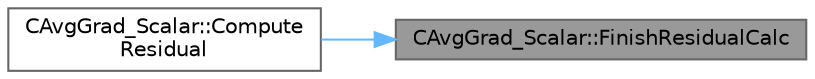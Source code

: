 digraph "CAvgGrad_Scalar::FinishResidualCalc"
{
 // LATEX_PDF_SIZE
  bgcolor="transparent";
  edge [fontname=Helvetica,fontsize=10,labelfontname=Helvetica,labelfontsize=10];
  node [fontname=Helvetica,fontsize=10,shape=box,height=0.2,width=0.4];
  rankdir="RL";
  Node1 [id="Node000001",label="CAvgGrad_Scalar::FinishResidualCalc",height=0.2,width=0.4,color="gray40", fillcolor="grey60", style="filled", fontcolor="black",tooltip="Model-specific steps in the ComputeResidual method, derived classes should compute the Flux and Jacob..."];
  Node1 -> Node2 [id="edge1_Node000001_Node000002",dir="back",color="steelblue1",style="solid",tooltip=" "];
  Node2 [id="Node000002",label="CAvgGrad_Scalar::Compute\lResidual",height=0.2,width=0.4,color="grey40", fillcolor="white", style="filled",URL="$classCAvgGrad__Scalar.html#a04be01597eab746241e04edf5c00ed0e",tooltip="Compute the viscous residual using an average of gradients without correction."];
}
